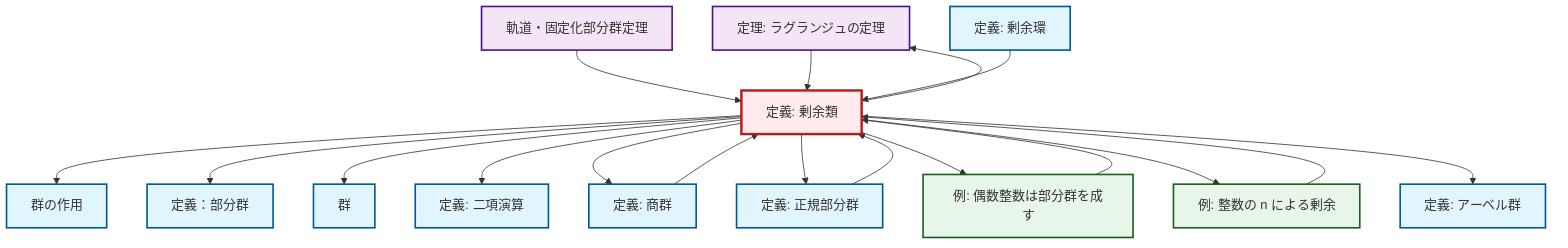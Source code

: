 graph TD
    classDef definition fill:#e1f5fe,stroke:#01579b,stroke-width:2px
    classDef theorem fill:#f3e5f5,stroke:#4a148c,stroke-width:2px
    classDef axiom fill:#fff3e0,stroke:#e65100,stroke-width:2px
    classDef example fill:#e8f5e9,stroke:#1b5e20,stroke-width:2px
    classDef current fill:#ffebee,stroke:#b71c1c,stroke-width:3px
    def-binary-operation["定義: 二項演算"]:::definition
    def-subgroup["定義：部分群"]:::definition
    thm-lagrange["定理: ラグランジュの定理"]:::theorem
    def-normal-subgroup["定義: 正規部分群"]:::definition
    def-abelian-group["定義: アーベル群"]:::definition
    ex-even-integers-subgroup["例: 偶数整数は部分群を成す"]:::example
    ex-quotient-integers-mod-n["例: 整数の n による剰余"]:::example
    def-group["群"]:::definition
    def-group-action["群の作用"]:::definition
    def-quotient-ring["定義: 剰余環"]:::definition
    thm-orbit-stabilizer["軌道・固定化部分群定理"]:::theorem
    def-quotient-group["定義: 商群"]:::definition
    def-coset["定義: 剰余類"]:::definition
    thm-orbit-stabilizer --> def-coset
    thm-lagrange --> def-coset
    def-coset --> def-group-action
    def-coset --> def-subgroup
    def-normal-subgroup --> def-coset
    ex-quotient-integers-mod-n --> def-coset
    def-quotient-group --> def-coset
    def-coset --> def-group
    def-coset --> def-binary-operation
    def-coset --> def-quotient-group
    def-coset --> def-normal-subgroup
    def-quotient-ring --> def-coset
    def-coset --> ex-even-integers-subgroup
    ex-even-integers-subgroup --> def-coset
    def-coset --> ex-quotient-integers-mod-n
    def-coset --> def-abelian-group
    def-coset --> thm-lagrange
    class def-coset current